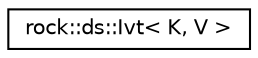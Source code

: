 digraph "类继承关系图"
{
 // LATEX_PDF_SIZE
  edge [fontname="Helvetica",fontsize="10",labelfontname="Helvetica",labelfontsize="10"];
  node [fontname="Helvetica",fontsize="10",shape=record];
  rankdir="LR";
  Node0 [label="rock::ds::Ivt\< K, V \>",height=0.2,width=0.4,color="black", fillcolor="white", style="filled",URL="$structrock_1_1ds_1_1Ivt.html",tooltip=" "];
}
